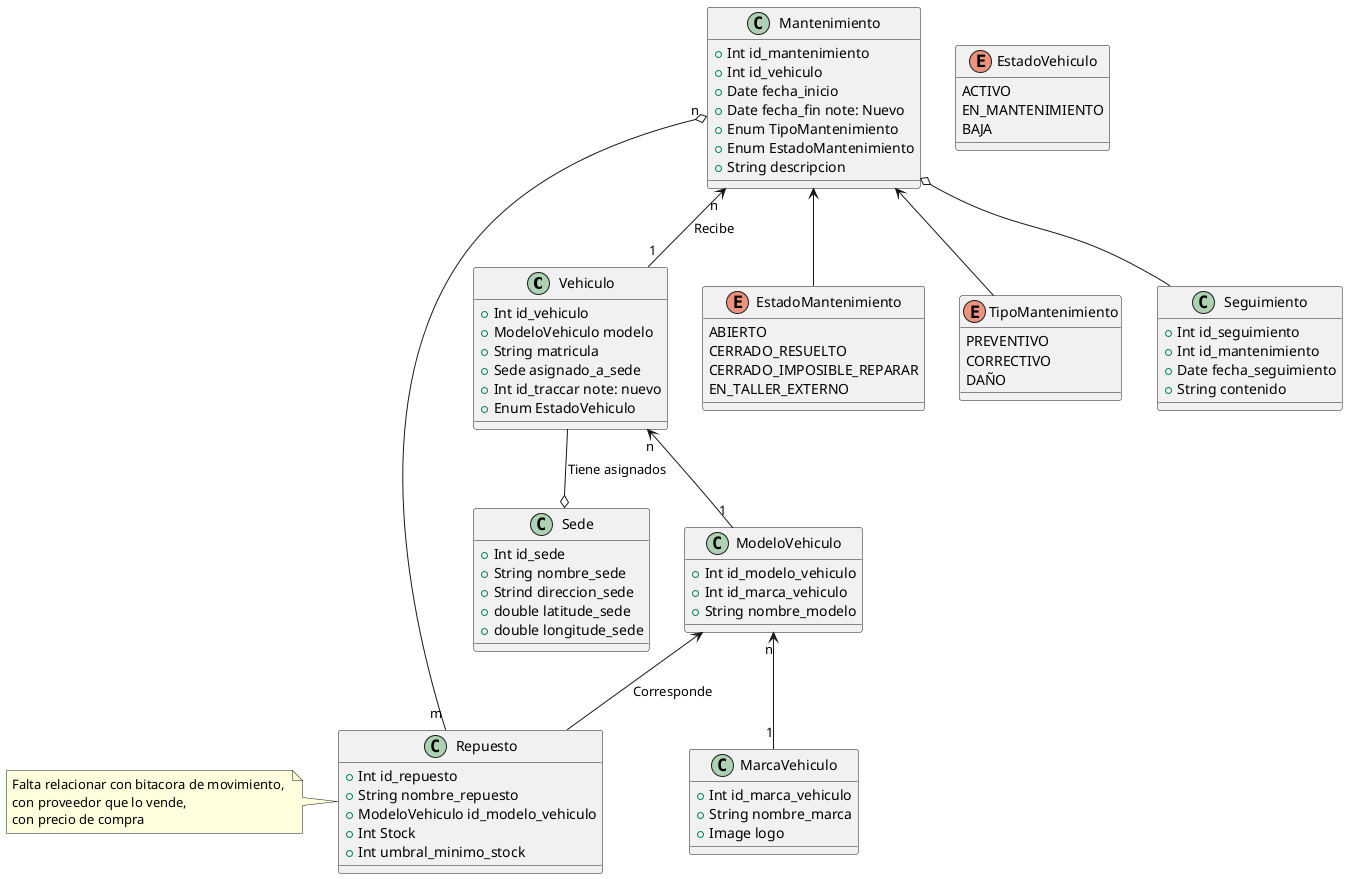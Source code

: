 @startuml

class Vehiculo {
  + Int id_vehiculo
  + ModeloVehiculo modelo
  + String matricula
  + Sede asignado_a_sede
  + Int id_traccar note: nuevo
  + Enum EstadoVehiculo
}

enum EstadoVehiculo {
  ACTIVO
  EN_MANTENIMIENTO
  BAJA
}

class Sede {
  + Int id_sede
  + String nombre_sede
  + Strind direccion_sede
  + double latitude_sede
  + double longitude_sede
}

Vehiculo --o Sede: Tiene asignados
ModeloVehiculo "n" <-- "1" MarcaVehiculo
Vehiculo "n" <-- "1" ModeloVehiculo



class MarcaVehiculo {
  + Int id_marca_vehiculo
  + String nombre_marca
  + Image logo
}

class ModeloVehiculo {
  + Int id_modelo_vehiculo
  + Int id_marca_vehiculo
  + String nombre_modelo
}


Mantenimiento "n" <-- "1" Vehiculo: Recibe
Mantenimiento <-- EstadoMantenimiento
Mantenimiento <-- TipoMantenimiento
Mantenimiento "n" o-- "m" Repuesto


class Mantenimiento {
  + Int id_mantenimiento
  + Int id_vehiculo
  + Date fecha_inicio
  + Date fecha_fin note: Nuevo
  + Enum TipoMantenimiento
  + Enum EstadoMantenimiento
  + String descripcion 
}

class Seguimiento {
  + Int id_seguimiento
  + Int id_mantenimiento
  + Date fecha_seguimiento
  + String contenido
}

class Repuesto {
  + Int id_repuesto
  + String nombre_repuesto
  + ModeloVehiculo id_modelo_vehiculo
  + Int Stock
  + Int umbral_minimo_stock
}

note left of Repuesto: Falta relacionar con bitacora de movimiento, \ncon proveedor que lo vende, \ncon precio de compra


ModeloVehiculo <-- Repuesto: Corresponde


Mantenimiento o-- Seguimiento

enum EstadoMantenimiento {
  ABIERTO
  CERRADO_RESUELTO
  CERRADO_IMPOSIBLE_REPARAR
  EN_TALLER_EXTERNO
}

enum TipoMantenimiento {
  PREVENTIVO
  CORRECTIVO
  DAÑO
}
@enduml
